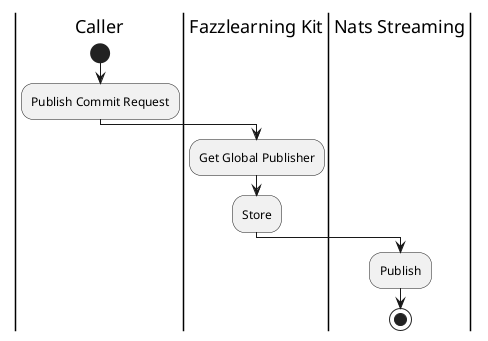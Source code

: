 @startuml PublishCommitRequest

skinparam ConditionEndStyle hline
skinparam conditionStyle diamond
skinparam Monochrome true
skinparam Shadowing false

|Caller|
start
:Publish Commit Request;

|Fazzlearning Kit|
:Get Global Publisher;
:Store;

|Nats Streaming|
:Publish;
stop
@enduml
